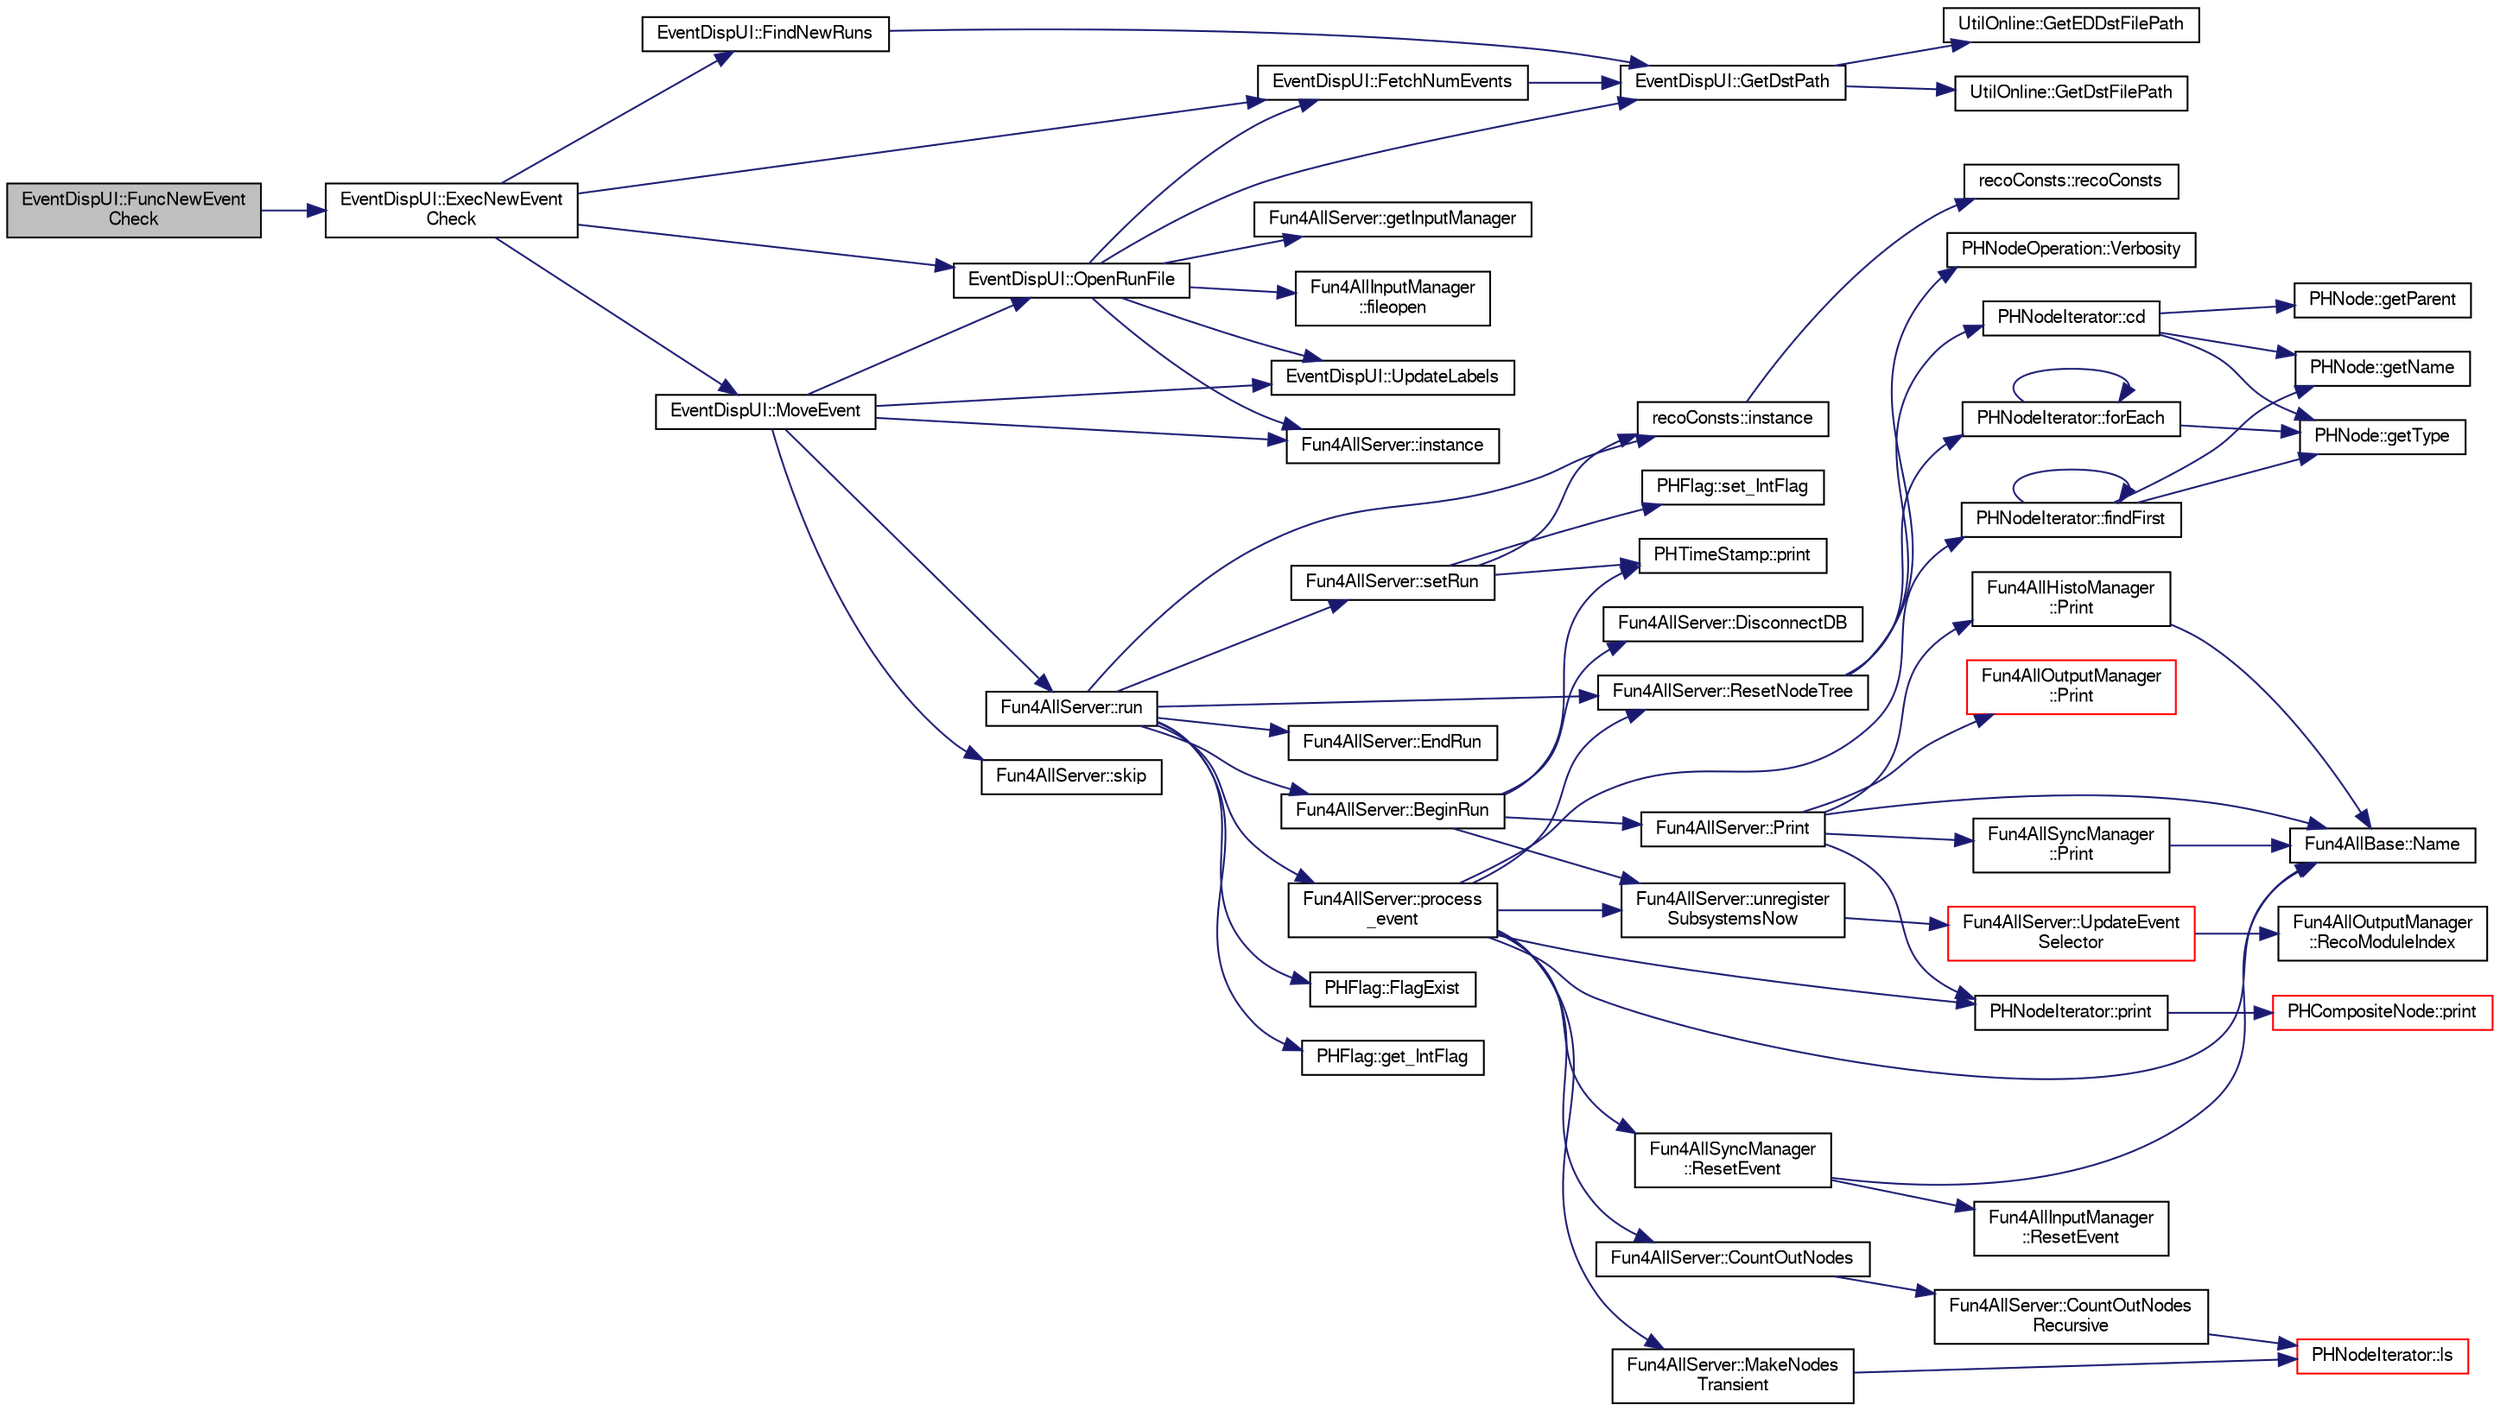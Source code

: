 digraph "EventDispUI::FuncNewEventCheck"
{
  bgcolor="transparent";
  edge [fontname="FreeSans",fontsize="10",labelfontname="FreeSans",labelfontsize="10"];
  node [fontname="FreeSans",fontsize="10",shape=record];
  rankdir="LR";
  Node1 [label="EventDispUI::FuncNewEvent\lCheck",height=0.2,width=0.4,color="black", fillcolor="grey75", style="filled" fontcolor="black"];
  Node1 -> Node2 [color="midnightblue",fontsize="10",style="solid",fontname="FreeSans"];
  Node2 [label="EventDispUI::ExecNewEvent\lCheck",height=0.2,width=0.4,color="black",URL="$d8/d6d/classEventDispUI.html#a981ae05d65de438d952e0de96e5c5668"];
  Node2 -> Node3 [color="midnightblue",fontsize="10",style="solid",fontname="FreeSans"];
  Node3 [label="EventDispUI::FetchNumEvents",height=0.2,width=0.4,color="black",URL="$d8/d6d/classEventDispUI.html#a4415e14e165ca0ac6345f0dd329a1771"];
  Node3 -> Node4 [color="midnightblue",fontsize="10",style="solid",fontname="FreeSans"];
  Node4 [label="EventDispUI::GetDstPath",height=0.2,width=0.4,color="black",URL="$d8/d6d/classEventDispUI.html#af268cfd51f1a67dca68fda0c6aebb85d"];
  Node4 -> Node5 [color="midnightblue",fontsize="10",style="solid",fontname="FreeSans"];
  Node5 [label="UtilOnline::GetEDDstFilePath",height=0.2,width=0.4,color="black",URL="$df/da2/classUtilOnline.html#a7ec2a9a7d7b170a1ee45452d54fb5271"];
  Node4 -> Node6 [color="midnightblue",fontsize="10",style="solid",fontname="FreeSans"];
  Node6 [label="UtilOnline::GetDstFilePath",height=0.2,width=0.4,color="black",URL="$df/da2/classUtilOnline.html#a14366cb70ac45b076f294a191e86b68f"];
  Node2 -> Node7 [color="midnightblue",fontsize="10",style="solid",fontname="FreeSans"];
  Node7 [label="EventDispUI::FindNewRuns",height=0.2,width=0.4,color="black",URL="$d8/d6d/classEventDispUI.html#a0991f3931a82692df5eab2255b019ed5"];
  Node7 -> Node4 [color="midnightblue",fontsize="10",style="solid",fontname="FreeSans"];
  Node2 -> Node8 [color="midnightblue",fontsize="10",style="solid",fontname="FreeSans"];
  Node8 [label="EventDispUI::MoveEvent",height=0.2,width=0.4,color="black",URL="$d8/d6d/classEventDispUI.html#a56a1055e13ce1e361c85c1820e44a9b3"];
  Node8 -> Node9 [color="midnightblue",fontsize="10",style="solid",fontname="FreeSans"];
  Node9 [label="EventDispUI::OpenRunFile",height=0.2,width=0.4,color="black",URL="$d8/d6d/classEventDispUI.html#a22cb7989db6df3bfcbe93a96edc8be7a"];
  Node9 -> Node3 [color="midnightblue",fontsize="10",style="solid",fontname="FreeSans"];
  Node9 -> Node10 [color="midnightblue",fontsize="10",style="solid",fontname="FreeSans"];
  Node10 [label="EventDispUI::UpdateLabels",height=0.2,width=0.4,color="black",URL="$d8/d6d/classEventDispUI.html#adda988f76cc4151561606d5395520919"];
  Node9 -> Node11 [color="midnightblue",fontsize="10",style="solid",fontname="FreeSans"];
  Node11 [label="Fun4AllServer::instance",height=0.2,width=0.4,color="black",URL="$da/d29/classFun4AllServer.html#a3e55156f91b2c94bb6c4ef33ffce587a"];
  Node9 -> Node12 [color="midnightblue",fontsize="10",style="solid",fontname="FreeSans"];
  Node12 [label="Fun4AllServer::getInputManager",height=0.2,width=0.4,color="black",URL="$da/d29/classFun4AllServer.html#a0b6398f2155b130167f7c635ebd47263"];
  Node9 -> Node13 [color="midnightblue",fontsize="10",style="solid",fontname="FreeSans"];
  Node13 [label="Fun4AllInputManager\l::fileopen",height=0.2,width=0.4,color="black",URL="$d4/da9/classFun4AllInputManager.html#a8ad787f847a175450ec5beddeaa33ca6"];
  Node9 -> Node4 [color="midnightblue",fontsize="10",style="solid",fontname="FreeSans"];
  Node8 -> Node10 [color="midnightblue",fontsize="10",style="solid",fontname="FreeSans"];
  Node8 -> Node11 [color="midnightblue",fontsize="10",style="solid",fontname="FreeSans"];
  Node8 -> Node14 [color="midnightblue",fontsize="10",style="solid",fontname="FreeSans"];
  Node14 [label="Fun4AllServer::skip",height=0.2,width=0.4,color="black",URL="$da/d29/classFun4AllServer.html#aaf2d265868482ae53eb2a03cc1d21183",tooltip="skip n events (0 means up to the end of file). Skip means read, don&#39;t process. "];
  Node8 -> Node15 [color="midnightblue",fontsize="10",style="solid",fontname="FreeSans"];
  Node15 [label="Fun4AllServer::run",height=0.2,width=0.4,color="black",URL="$da/d29/classFun4AllServer.html#a11bbc8b2f53bc06e0b05ee202dd6372a",tooltip="run n events (0 means up to end of file) "];
  Node15 -> Node16 [color="midnightblue",fontsize="10",style="solid",fontname="FreeSans"];
  Node16 [label="recoConsts::instance",height=0.2,width=0.4,color="black",URL="$d8/d14/classrecoConsts.html#ae69a5c29a7199ba16d0e537158618802"];
  Node16 -> Node17 [color="midnightblue",fontsize="10",style="solid",fontname="FreeSans"];
  Node17 [label="recoConsts::recoConsts",height=0.2,width=0.4,color="black",URL="$d8/d14/classrecoConsts.html#ae882d6adc62f783ec78114fe3dee3c24"];
  Node15 -> Node18 [color="midnightblue",fontsize="10",style="solid",fontname="FreeSans"];
  Node18 [label="PHFlag::FlagExist",height=0.2,width=0.4,color="black",URL="$d1/da8/classPHFlag.html#a4b73a422f0076568904d71f40e849da5"];
  Node15 -> Node19 [color="midnightblue",fontsize="10",style="solid",fontname="FreeSans"];
  Node19 [label="PHFlag::get_IntFlag",height=0.2,width=0.4,color="black",URL="$d1/da8/classPHFlag.html#a07899067141a5f12333cc37183caddc8"];
  Node15 -> Node20 [color="midnightblue",fontsize="10",style="solid",fontname="FreeSans"];
  Node20 [label="Fun4AllServer::ResetNodeTree",height=0.2,width=0.4,color="black",URL="$da/d29/classFun4AllServer.html#ab2479a9a3e45d51118e308597acd5228"];
  Node20 -> Node21 [color="midnightblue",fontsize="10",style="solid",fontname="FreeSans"];
  Node21 [label="PHNodeOperation::Verbosity",height=0.2,width=0.4,color="black",URL="$db/d8e/classPHNodeOperation.html#a641fdf1094ec15063171e199a4066a0d"];
  Node20 -> Node22 [color="midnightblue",fontsize="10",style="solid",fontname="FreeSans"];
  Node22 [label="PHNodeIterator::cd",height=0.2,width=0.4,color="black",URL="$d5/d07/classPHNodeIterator.html#a4cfa0490b6522394b13723c7db38a3a6"];
  Node22 -> Node23 [color="midnightblue",fontsize="10",style="solid",fontname="FreeSans"];
  Node23 [label="PHNode::getParent",height=0.2,width=0.4,color="black",URL="$dc/d82/classPHNode.html#a5c15cb20d02290b69eb4d7f6051c9722"];
  Node22 -> Node24 [color="midnightblue",fontsize="10",style="solid",fontname="FreeSans"];
  Node24 [label="PHNode::getType",height=0.2,width=0.4,color="black",URL="$dc/d82/classPHNode.html#a4ab1f90aed955a652813bfe377087bda"];
  Node22 -> Node25 [color="midnightblue",fontsize="10",style="solid",fontname="FreeSans"];
  Node25 [label="PHNode::getName",height=0.2,width=0.4,color="black",URL="$dc/d82/classPHNode.html#aca3576f926a4401eddc3d88bf0ce0de3"];
  Node20 -> Node26 [color="midnightblue",fontsize="10",style="solid",fontname="FreeSans"];
  Node26 [label="PHNodeIterator::forEach",height=0.2,width=0.4,color="black",URL="$d5/d07/classPHNodeIterator.html#afeaefab44bf0ab15a439926205924f19"];
  Node26 -> Node24 [color="midnightblue",fontsize="10",style="solid",fontname="FreeSans"];
  Node26 -> Node26 [color="midnightblue",fontsize="10",style="solid",fontname="FreeSans"];
  Node15 -> Node27 [color="midnightblue",fontsize="10",style="solid",fontname="FreeSans"];
  Node27 [label="Fun4AllServer::setRun",height=0.2,width=0.4,color="black",URL="$da/d29/classFun4AllServer.html#af1002b9170308da078c0e14a5ac4b514"];
  Node27 -> Node16 [color="midnightblue",fontsize="10",style="solid",fontname="FreeSans"];
  Node27 -> Node28 [color="midnightblue",fontsize="10",style="solid",fontname="FreeSans"];
  Node28 [label="PHFlag::set_IntFlag",height=0.2,width=0.4,color="black",URL="$d1/da8/classPHFlag.html#a3ef5c3f1eff2daaaf18e5129858a9ef8"];
  Node27 -> Node29 [color="midnightblue",fontsize="10",style="solid",fontname="FreeSans"];
  Node29 [label="PHTimeStamp::print",height=0.2,width=0.4,color="black",URL="$da/dc2/classPHTimeStamp.html#a4ef1bd9d8bfb3a8263aa9ceafb80bb34"];
  Node15 -> Node30 [color="midnightblue",fontsize="10",style="solid",fontname="FreeSans"];
  Node30 [label="Fun4AllServer::BeginRun",height=0.2,width=0.4,color="black",URL="$da/d29/classFun4AllServer.html#afcfc5583204cac58b4e66a2406187a18"];
  Node30 -> Node29 [color="midnightblue",fontsize="10",style="solid",fontname="FreeSans"];
  Node30 -> Node31 [color="midnightblue",fontsize="10",style="solid",fontname="FreeSans"];
  Node31 [label="Fun4AllServer::unregister\lSubsystemsNow",height=0.2,width=0.4,color="black",URL="$da/d29/classFun4AllServer.html#a3a4e3f448388cb2e68b085e9038feaf8"];
  Node31 -> Node32 [color="midnightblue",fontsize="10",style="solid",fontname="FreeSans"];
  Node32 [label="Fun4AllServer::UpdateEvent\lSelector",height=0.2,width=0.4,color="red",URL="$da/d29/classFun4AllServer.html#a596005b9bc46ff6f5167378423248271"];
  Node32 -> Node33 [color="midnightblue",fontsize="10",style="solid",fontname="FreeSans"];
  Node33 [label="Fun4AllOutputManager\l::RecoModuleIndex",height=0.2,width=0.4,color="black",URL="$d8/d77/classFun4AllOutputManager.html#a330fe561bb5a02a9f6dc08395686321c",tooltip="retrieves pointer to vector of event selector module ids "];
  Node30 -> Node34 [color="midnightblue",fontsize="10",style="solid",fontname="FreeSans"];
  Node34 [label="Fun4AllServer::DisconnectDB",height=0.2,width=0.4,color="black",URL="$da/d29/classFun4AllServer.html#a1266c6d922adaaa9e895b854be49d3e8"];
  Node30 -> Node35 [color="midnightblue",fontsize="10",style="solid",fontname="FreeSans"];
  Node35 [label="Fun4AllServer::Print",height=0.2,width=0.4,color="black",URL="$da/d29/classFun4AllServer.html#ae1b1a243ee1a67367c8da4ec3bdc003d"];
  Node35 -> Node36 [color="midnightblue",fontsize="10",style="solid",fontname="FreeSans"];
  Node36 [label="Fun4AllHistoManager\l::Print",height=0.2,width=0.4,color="black",URL="$d3/d96/classFun4AllHistoManager.html#ac920f5943d99ae803f4bf8a7a88c31da"];
  Node36 -> Node37 [color="midnightblue",fontsize="10",style="solid",fontname="FreeSans"];
  Node37 [label="Fun4AllBase::Name",height=0.2,width=0.4,color="black",URL="$d5/dec/classFun4AllBase.html#a41f9ac377743d046f590617fd6f4f0ed",tooltip="Returns the name of this module. "];
  Node35 -> Node37 [color="midnightblue",fontsize="10",style="solid",fontname="FreeSans"];
  Node35 -> Node38 [color="midnightblue",fontsize="10",style="solid",fontname="FreeSans"];
  Node38 [label="Fun4AllSyncManager\l::Print",height=0.2,width=0.4,color="black",URL="$dd/ded/classFun4AllSyncManager.html#a39eae3a8e090454f3595b25cb4059eb4"];
  Node38 -> Node37 [color="midnightblue",fontsize="10",style="solid",fontname="FreeSans"];
  Node35 -> Node39 [color="midnightblue",fontsize="10",style="solid",fontname="FreeSans"];
  Node39 [label="Fun4AllOutputManager\l::Print",height=0.2,width=0.4,color="red",URL="$d8/d77/classFun4AllOutputManager.html#ae13cdf197e3ae6f5310199ca034b8754",tooltip="print method (dump event selector) "];
  Node35 -> Node40 [color="midnightblue",fontsize="10",style="solid",fontname="FreeSans"];
  Node40 [label="PHNodeIterator::print",height=0.2,width=0.4,color="black",URL="$d5/d07/classPHNodeIterator.html#aec2fbc1e56be7e1a0b064ecde48edee5"];
  Node40 -> Node41 [color="midnightblue",fontsize="10",style="solid",fontname="FreeSans"];
  Node41 [label="PHCompositeNode::print",height=0.2,width=0.4,color="red",URL="$d5/dca/classPHCompositeNode.html#a6a3a273adbb9f7ec652b5227212a6b2d"];
  Node15 -> Node42 [color="midnightblue",fontsize="10",style="solid",fontname="FreeSans"];
  Node42 [label="Fun4AllServer::EndRun",height=0.2,width=0.4,color="black",URL="$da/d29/classFun4AllServer.html#a53b1b6b338aa36891f2690a188920980"];
  Node15 -> Node43 [color="midnightblue",fontsize="10",style="solid",fontname="FreeSans"];
  Node43 [label="Fun4AllServer::process\l_event",height=0.2,width=0.4,color="black",URL="$da/d29/classFun4AllServer.html#a6a65a944dfb40966ace97d35ab1f7942"];
  Node43 -> Node31 [color="midnightblue",fontsize="10",style="solid",fontname="FreeSans"];
  Node43 -> Node44 [color="midnightblue",fontsize="10",style="solid",fontname="FreeSans"];
  Node44 [label="PHNodeIterator::findFirst",height=0.2,width=0.4,color="black",URL="$d5/d07/classPHNodeIterator.html#aea98bf8619af59b1212a94fb32106baa"];
  Node44 -> Node24 [color="midnightblue",fontsize="10",style="solid",fontname="FreeSans"];
  Node44 -> Node25 [color="midnightblue",fontsize="10",style="solid",fontname="FreeSans"];
  Node44 -> Node44 [color="midnightblue",fontsize="10",style="solid",fontname="FreeSans"];
  Node43 -> Node45 [color="midnightblue",fontsize="10",style="solid",fontname="FreeSans"];
  Node45 [label="Fun4AllServer::CountOutNodes",height=0.2,width=0.4,color="black",URL="$da/d29/classFun4AllServer.html#a6f3f13c3a8b5c29457e694ba910296aa"];
  Node45 -> Node46 [color="midnightblue",fontsize="10",style="solid",fontname="FreeSans"];
  Node46 [label="Fun4AllServer::CountOutNodes\lRecursive",height=0.2,width=0.4,color="black",URL="$da/d29/classFun4AllServer.html#a3654ebdcb099bcc5c820df6d4952663c"];
  Node46 -> Node47 [color="midnightblue",fontsize="10",style="solid",fontname="FreeSans"];
  Node47 [label="PHNodeIterator::ls",height=0.2,width=0.4,color="red",URL="$d5/d07/classPHNodeIterator.html#a110a5b87a02a22deecae334f32387ffa"];
  Node43 -> Node48 [color="midnightblue",fontsize="10",style="solid",fontname="FreeSans"];
  Node48 [label="Fun4AllServer::MakeNodes\lTransient",height=0.2,width=0.4,color="black",URL="$da/d29/classFun4AllServer.html#a92c6fe0e0c19c48d2b1f9d0f63c12bbe"];
  Node48 -> Node47 [color="midnightblue",fontsize="10",style="solid",fontname="FreeSans"];
  Node43 -> Node40 [color="midnightblue",fontsize="10",style="solid",fontname="FreeSans"];
  Node43 -> Node37 [color="midnightblue",fontsize="10",style="solid",fontname="FreeSans"];
  Node43 -> Node49 [color="midnightblue",fontsize="10",style="solid",fontname="FreeSans"];
  Node49 [label="Fun4AllSyncManager\l::ResetEvent",height=0.2,width=0.4,color="black",URL="$dd/ded/classFun4AllSyncManager.html#ad15c8f6f6b17662d06c4c927bc3e3ba6"];
  Node49 -> Node37 [color="midnightblue",fontsize="10",style="solid",fontname="FreeSans"];
  Node49 -> Node50 [color="midnightblue",fontsize="10",style="solid",fontname="FreeSans"];
  Node50 [label="Fun4AllInputManager\l::ResetEvent",height=0.2,width=0.4,color="black",URL="$d4/da9/classFun4AllInputManager.html#a01c946e063c464f497e7befbbe757f71"];
  Node43 -> Node20 [color="midnightblue",fontsize="10",style="solid",fontname="FreeSans"];
  Node2 -> Node9 [color="midnightblue",fontsize="10",style="solid",fontname="FreeSans"];
}
